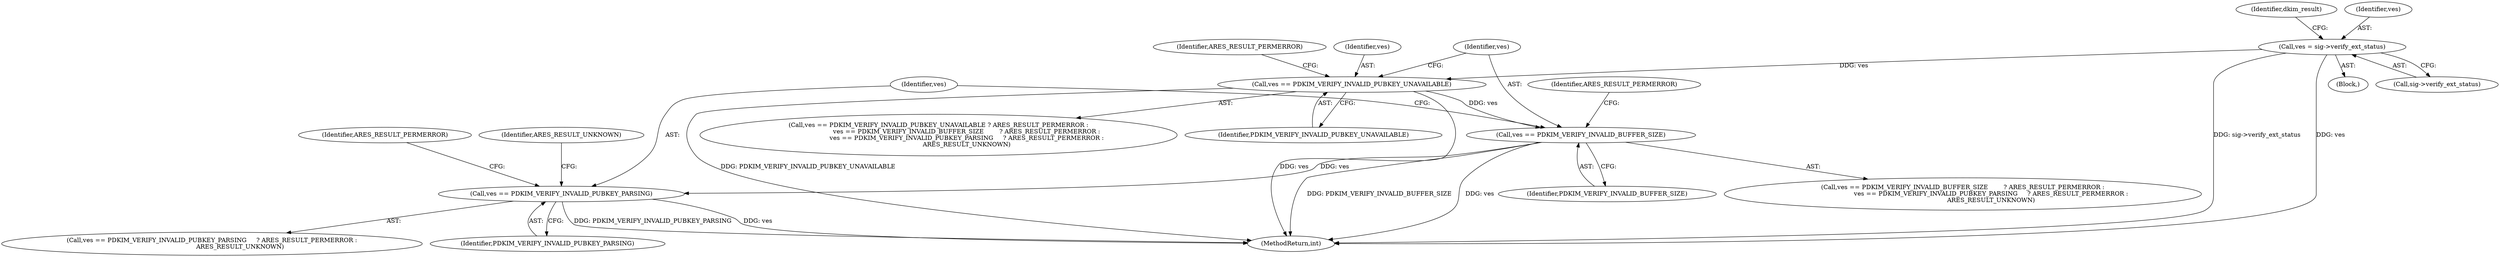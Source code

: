 digraph "0_exim_5b7a7c051c9ab9ee7c924a611f90ef2be03e0ad0@pointer" {
"1000398" [label="(Call,ves = sig->verify_ext_status)"];
"1000465" [label="(Call,ves == PDKIM_VERIFY_INVALID_PUBKEY_UNAVAILABLE)"];
"1000470" [label="(Call,ves == PDKIM_VERIFY_INVALID_BUFFER_SIZE)"];
"1000475" [label="(Call,ves == PDKIM_VERIFY_INVALID_PUBKEY_PARSING)"];
"1000468" [label="(Identifier,ARES_RESULT_PERMERROR)"];
"1000469" [label="(Call,ves == PDKIM_VERIFY_INVALID_BUFFER_SIZE        ? ARES_RESULT_PERMERROR :\n                             ves == PDKIM_VERIFY_INVALID_PUBKEY_PARSING     ? ARES_RESULT_PERMERROR :\n                             ARES_RESULT_UNKNOWN)"];
"1000404" [label="(Identifier,dkim_result)"];
"1000400" [label="(Call,sig->verify_ext_status)"];
"1000476" [label="(Identifier,ves)"];
"1000399" [label="(Identifier,ves)"];
"1000466" [label="(Identifier,ves)"];
"1000464" [label="(Call,ves == PDKIM_VERIFY_INVALID_PUBKEY_UNAVAILABLE ? ARES_RESULT_PERMERROR :\n                             ves == PDKIM_VERIFY_INVALID_BUFFER_SIZE        ? ARES_RESULT_PERMERROR :\n                             ves == PDKIM_VERIFY_INVALID_PUBKEY_PARSING     ? ARES_RESULT_PERMERROR :\n                             ARES_RESULT_UNKNOWN)"];
"1000467" [label="(Identifier,PDKIM_VERIFY_INVALID_PUBKEY_UNAVAILABLE)"];
"1000388" [label="(Block,)"];
"1000475" [label="(Call,ves == PDKIM_VERIFY_INVALID_PUBKEY_PARSING)"];
"1000698" [label="(MethodReturn,int)"];
"1000478" [label="(Identifier,ARES_RESULT_PERMERROR)"];
"1000471" [label="(Identifier,ves)"];
"1000398" [label="(Call,ves = sig->verify_ext_status)"];
"1000479" [label="(Identifier,ARES_RESULT_UNKNOWN)"];
"1000465" [label="(Call,ves == PDKIM_VERIFY_INVALID_PUBKEY_UNAVAILABLE)"];
"1000473" [label="(Identifier,ARES_RESULT_PERMERROR)"];
"1000477" [label="(Identifier,PDKIM_VERIFY_INVALID_PUBKEY_PARSING)"];
"1000472" [label="(Identifier,PDKIM_VERIFY_INVALID_BUFFER_SIZE)"];
"1000474" [label="(Call,ves == PDKIM_VERIFY_INVALID_PUBKEY_PARSING     ? ARES_RESULT_PERMERROR :\n                             ARES_RESULT_UNKNOWN)"];
"1000470" [label="(Call,ves == PDKIM_VERIFY_INVALID_BUFFER_SIZE)"];
"1000398" -> "1000388"  [label="AST: "];
"1000398" -> "1000400"  [label="CFG: "];
"1000399" -> "1000398"  [label="AST: "];
"1000400" -> "1000398"  [label="AST: "];
"1000404" -> "1000398"  [label="CFG: "];
"1000398" -> "1000698"  [label="DDG: sig->verify_ext_status"];
"1000398" -> "1000698"  [label="DDG: ves"];
"1000398" -> "1000465"  [label="DDG: ves"];
"1000465" -> "1000464"  [label="AST: "];
"1000465" -> "1000467"  [label="CFG: "];
"1000466" -> "1000465"  [label="AST: "];
"1000467" -> "1000465"  [label="AST: "];
"1000468" -> "1000465"  [label="CFG: "];
"1000471" -> "1000465"  [label="CFG: "];
"1000465" -> "1000698"  [label="DDG: PDKIM_VERIFY_INVALID_PUBKEY_UNAVAILABLE"];
"1000465" -> "1000698"  [label="DDG: ves"];
"1000465" -> "1000470"  [label="DDG: ves"];
"1000470" -> "1000469"  [label="AST: "];
"1000470" -> "1000472"  [label="CFG: "];
"1000471" -> "1000470"  [label="AST: "];
"1000472" -> "1000470"  [label="AST: "];
"1000473" -> "1000470"  [label="CFG: "];
"1000476" -> "1000470"  [label="CFG: "];
"1000470" -> "1000698"  [label="DDG: PDKIM_VERIFY_INVALID_BUFFER_SIZE"];
"1000470" -> "1000698"  [label="DDG: ves"];
"1000470" -> "1000475"  [label="DDG: ves"];
"1000475" -> "1000474"  [label="AST: "];
"1000475" -> "1000477"  [label="CFG: "];
"1000476" -> "1000475"  [label="AST: "];
"1000477" -> "1000475"  [label="AST: "];
"1000478" -> "1000475"  [label="CFG: "];
"1000479" -> "1000475"  [label="CFG: "];
"1000475" -> "1000698"  [label="DDG: ves"];
"1000475" -> "1000698"  [label="DDG: PDKIM_VERIFY_INVALID_PUBKEY_PARSING"];
}
